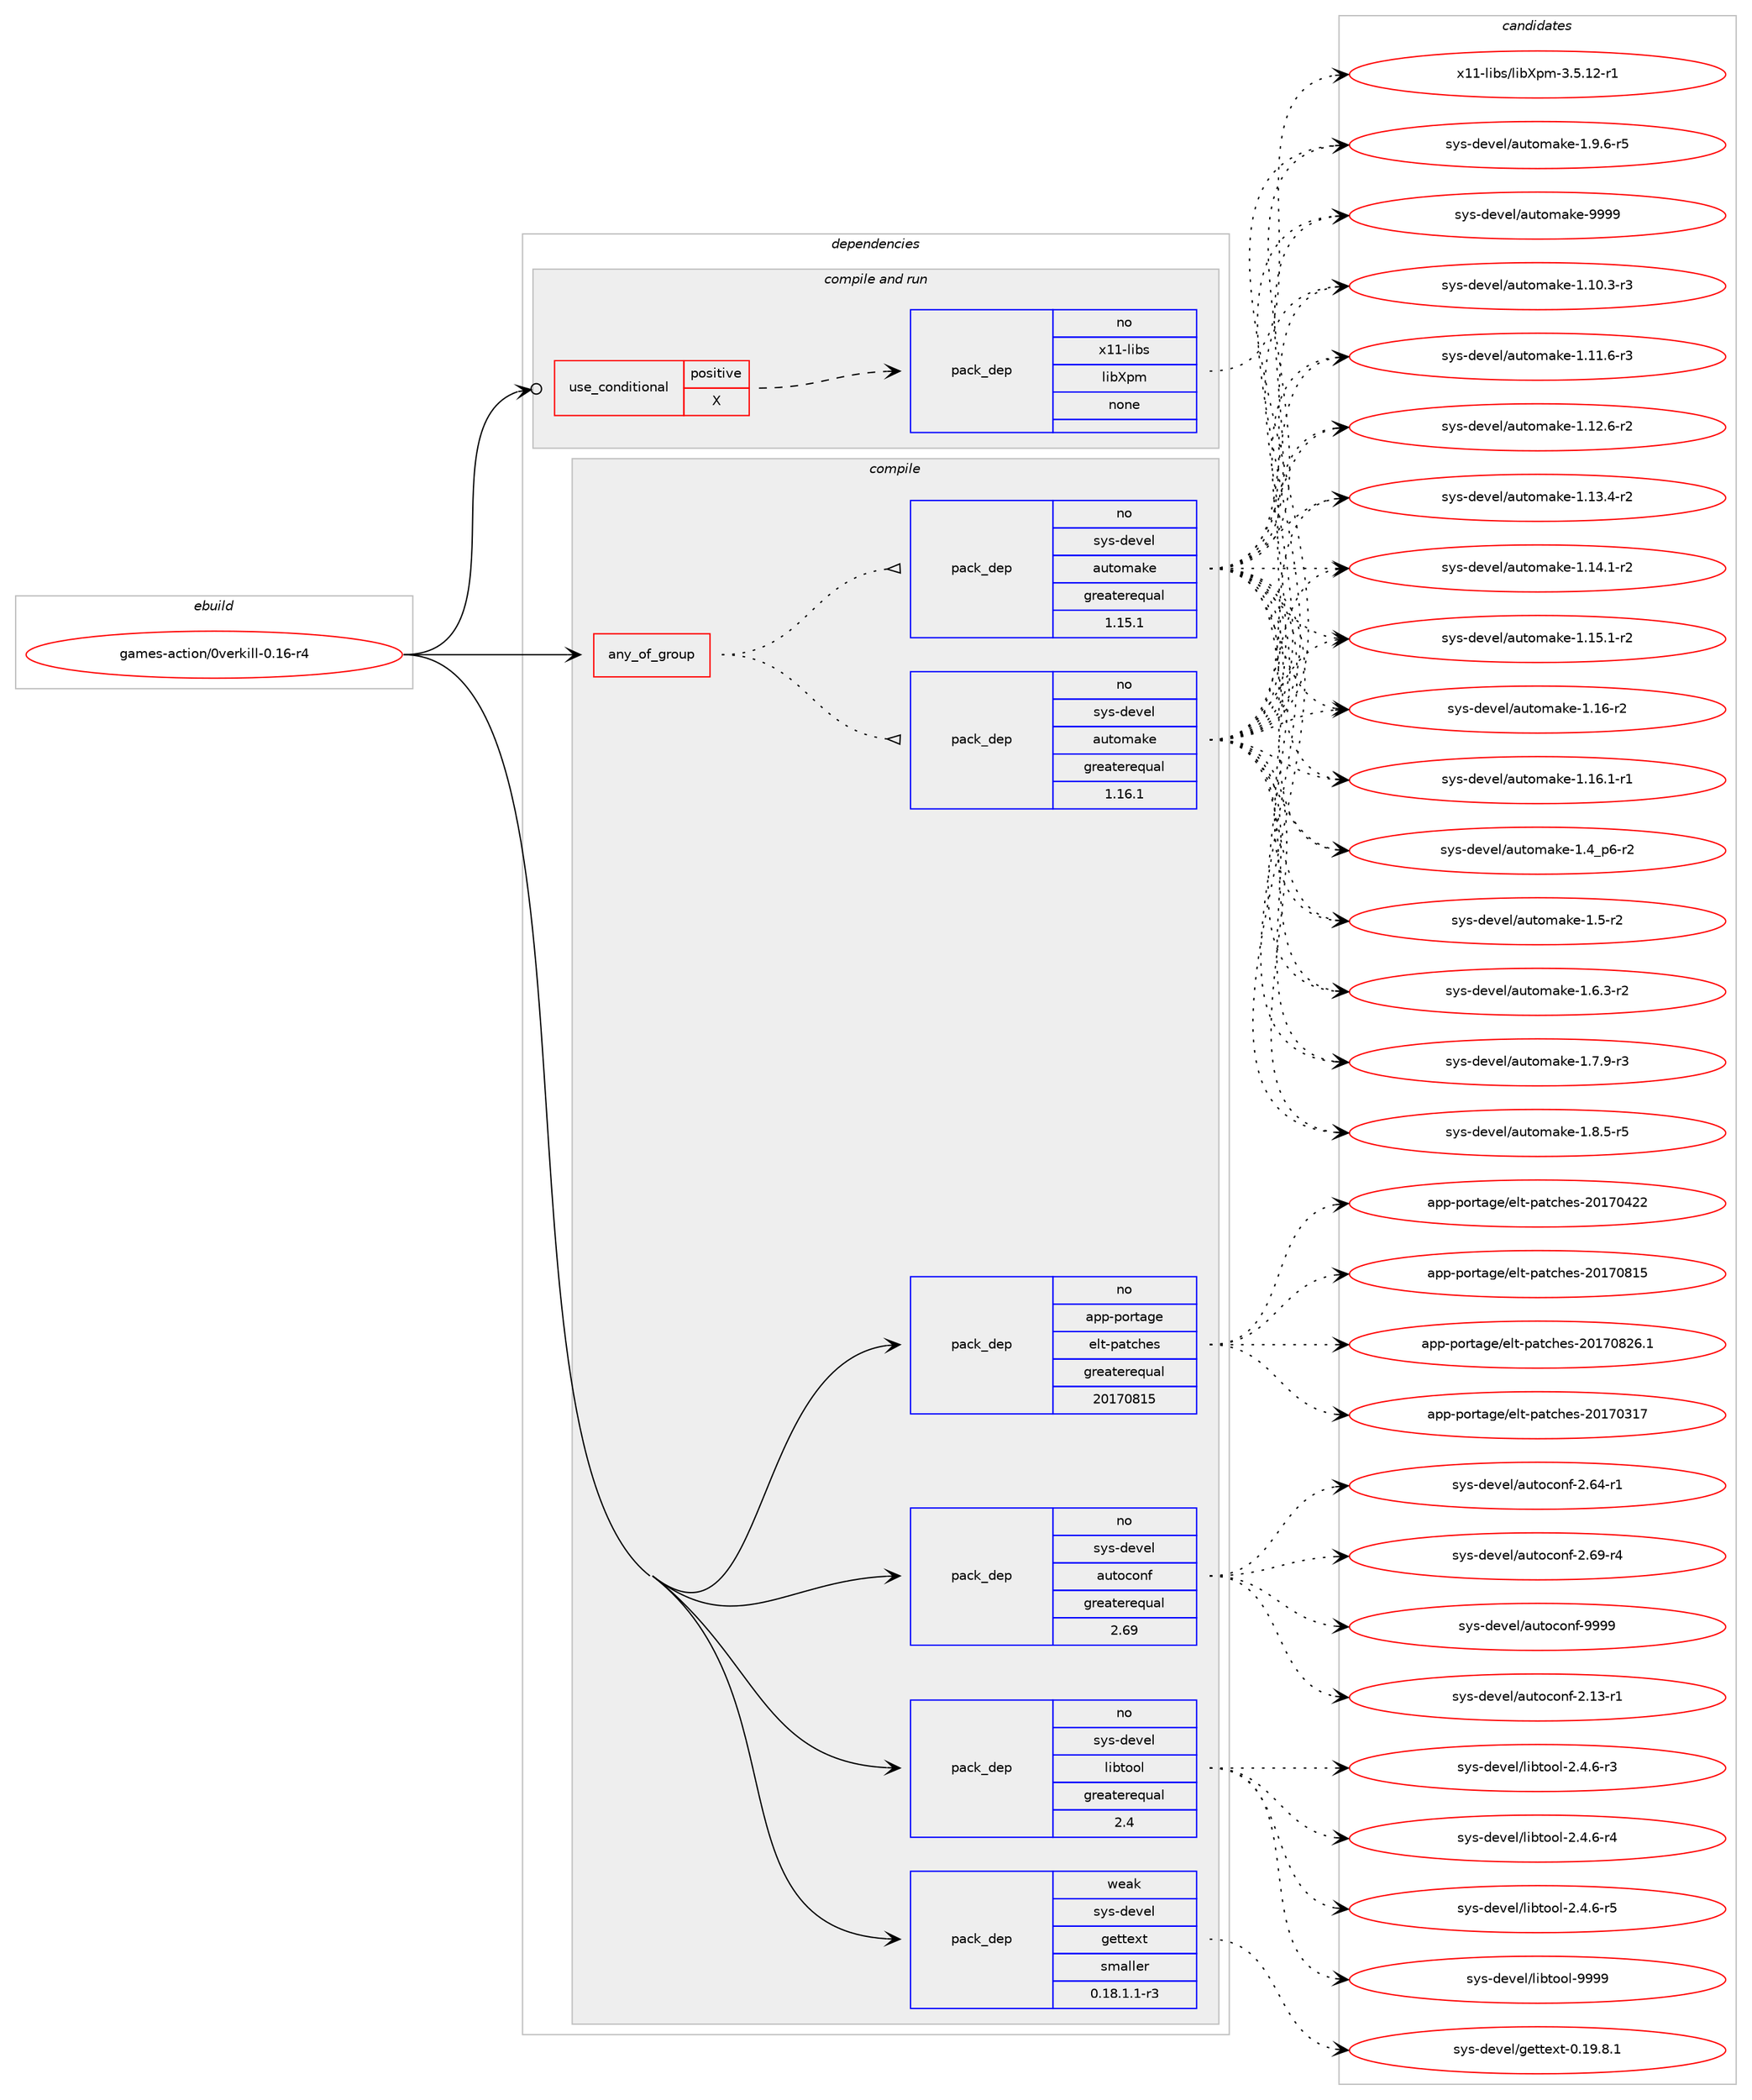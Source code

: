 digraph prolog {

# *************
# Graph options
# *************

newrank=true;
concentrate=true;
compound=true;
graph [rankdir=LR,fontname=Helvetica,fontsize=10,ranksep=1.5];#, ranksep=2.5, nodesep=0.2];
edge  [arrowhead=vee];
node  [fontname=Helvetica,fontsize=10];

# **********
# The ebuild
# **********

subgraph cluster_leftcol {
color=gray;
rank=same;
label=<<i>ebuild</i>>;
id [label="games-action/0verkill-0.16-r4", color=red, width=4, href="../games-action/0verkill-0.16-r4.svg"];
}

# ****************
# The dependencies
# ****************

subgraph cluster_midcol {
color=gray;
label=<<i>dependencies</i>>;
subgraph cluster_compile {
fillcolor="#eeeeee";
style=filled;
label=<<i>compile</i>>;
subgraph any56 {
dependency1407 [label=<<TABLE BORDER="0" CELLBORDER="1" CELLSPACING="0" CELLPADDING="4"><TR><TD CELLPADDING="10">any_of_group</TD></TR></TABLE>>, shape=none, color=red];subgraph pack1202 {
dependency1408 [label=<<TABLE BORDER="0" CELLBORDER="1" CELLSPACING="0" CELLPADDING="4" WIDTH="220"><TR><TD ROWSPAN="6" CELLPADDING="30">pack_dep</TD></TR><TR><TD WIDTH="110">no</TD></TR><TR><TD>sys-devel</TD></TR><TR><TD>automake</TD></TR><TR><TD>greaterequal</TD></TR><TR><TD>1.16.1</TD></TR></TABLE>>, shape=none, color=blue];
}
dependency1407:e -> dependency1408:w [weight=20,style="dotted",arrowhead="oinv"];
subgraph pack1203 {
dependency1409 [label=<<TABLE BORDER="0" CELLBORDER="1" CELLSPACING="0" CELLPADDING="4" WIDTH="220"><TR><TD ROWSPAN="6" CELLPADDING="30">pack_dep</TD></TR><TR><TD WIDTH="110">no</TD></TR><TR><TD>sys-devel</TD></TR><TR><TD>automake</TD></TR><TR><TD>greaterequal</TD></TR><TR><TD>1.15.1</TD></TR></TABLE>>, shape=none, color=blue];
}
dependency1407:e -> dependency1409:w [weight=20,style="dotted",arrowhead="oinv"];
}
id:e -> dependency1407:w [weight=20,style="solid",arrowhead="vee"];
subgraph pack1204 {
dependency1410 [label=<<TABLE BORDER="0" CELLBORDER="1" CELLSPACING="0" CELLPADDING="4" WIDTH="220"><TR><TD ROWSPAN="6" CELLPADDING="30">pack_dep</TD></TR><TR><TD WIDTH="110">no</TD></TR><TR><TD>app-portage</TD></TR><TR><TD>elt-patches</TD></TR><TR><TD>greaterequal</TD></TR><TR><TD>20170815</TD></TR></TABLE>>, shape=none, color=blue];
}
id:e -> dependency1410:w [weight=20,style="solid",arrowhead="vee"];
subgraph pack1205 {
dependency1411 [label=<<TABLE BORDER="0" CELLBORDER="1" CELLSPACING="0" CELLPADDING="4" WIDTH="220"><TR><TD ROWSPAN="6" CELLPADDING="30">pack_dep</TD></TR><TR><TD WIDTH="110">no</TD></TR><TR><TD>sys-devel</TD></TR><TR><TD>autoconf</TD></TR><TR><TD>greaterequal</TD></TR><TR><TD>2.69</TD></TR></TABLE>>, shape=none, color=blue];
}
id:e -> dependency1411:w [weight=20,style="solid",arrowhead="vee"];
subgraph pack1206 {
dependency1412 [label=<<TABLE BORDER="0" CELLBORDER="1" CELLSPACING="0" CELLPADDING="4" WIDTH="220"><TR><TD ROWSPAN="6" CELLPADDING="30">pack_dep</TD></TR><TR><TD WIDTH="110">no</TD></TR><TR><TD>sys-devel</TD></TR><TR><TD>libtool</TD></TR><TR><TD>greaterequal</TD></TR><TR><TD>2.4</TD></TR></TABLE>>, shape=none, color=blue];
}
id:e -> dependency1412:w [weight=20,style="solid",arrowhead="vee"];
subgraph pack1207 {
dependency1413 [label=<<TABLE BORDER="0" CELLBORDER="1" CELLSPACING="0" CELLPADDING="4" WIDTH="220"><TR><TD ROWSPAN="6" CELLPADDING="30">pack_dep</TD></TR><TR><TD WIDTH="110">weak</TD></TR><TR><TD>sys-devel</TD></TR><TR><TD>gettext</TD></TR><TR><TD>smaller</TD></TR><TR><TD>0.18.1.1-r3</TD></TR></TABLE>>, shape=none, color=blue];
}
id:e -> dependency1413:w [weight=20,style="solid",arrowhead="vee"];
}
subgraph cluster_compileandrun {
fillcolor="#eeeeee";
style=filled;
label=<<i>compile and run</i>>;
subgraph cond148 {
dependency1414 [label=<<TABLE BORDER="0" CELLBORDER="1" CELLSPACING="0" CELLPADDING="4"><TR><TD ROWSPAN="3" CELLPADDING="10">use_conditional</TD></TR><TR><TD>positive</TD></TR><TR><TD>X</TD></TR></TABLE>>, shape=none, color=red];
subgraph pack1208 {
dependency1415 [label=<<TABLE BORDER="0" CELLBORDER="1" CELLSPACING="0" CELLPADDING="4" WIDTH="220"><TR><TD ROWSPAN="6" CELLPADDING="30">pack_dep</TD></TR><TR><TD WIDTH="110">no</TD></TR><TR><TD>x11-libs</TD></TR><TR><TD>libXpm</TD></TR><TR><TD>none</TD></TR><TR><TD></TD></TR></TABLE>>, shape=none, color=blue];
}
dependency1414:e -> dependency1415:w [weight=20,style="dashed",arrowhead="vee"];
}
id:e -> dependency1414:w [weight=20,style="solid",arrowhead="odotvee"];
}
subgraph cluster_run {
fillcolor="#eeeeee";
style=filled;
label=<<i>run</i>>;
}
}

# **************
# The candidates
# **************

subgraph cluster_choices {
rank=same;
color=gray;
label=<<i>candidates</i>>;

subgraph choice1202 {
color=black;
nodesep=1;
choice11512111545100101118101108479711711611110997107101454946494846514511451 [label="sys-devel/automake-1.10.3-r3", color=red, width=4,href="../sys-devel/automake-1.10.3-r3.svg"];
choice11512111545100101118101108479711711611110997107101454946494946544511451 [label="sys-devel/automake-1.11.6-r3", color=red, width=4,href="../sys-devel/automake-1.11.6-r3.svg"];
choice11512111545100101118101108479711711611110997107101454946495046544511450 [label="sys-devel/automake-1.12.6-r2", color=red, width=4,href="../sys-devel/automake-1.12.6-r2.svg"];
choice11512111545100101118101108479711711611110997107101454946495146524511450 [label="sys-devel/automake-1.13.4-r2", color=red, width=4,href="../sys-devel/automake-1.13.4-r2.svg"];
choice11512111545100101118101108479711711611110997107101454946495246494511450 [label="sys-devel/automake-1.14.1-r2", color=red, width=4,href="../sys-devel/automake-1.14.1-r2.svg"];
choice11512111545100101118101108479711711611110997107101454946495346494511450 [label="sys-devel/automake-1.15.1-r2", color=red, width=4,href="../sys-devel/automake-1.15.1-r2.svg"];
choice1151211154510010111810110847971171161111099710710145494649544511450 [label="sys-devel/automake-1.16-r2", color=red, width=4,href="../sys-devel/automake-1.16-r2.svg"];
choice11512111545100101118101108479711711611110997107101454946495446494511449 [label="sys-devel/automake-1.16.1-r1", color=red, width=4,href="../sys-devel/automake-1.16.1-r1.svg"];
choice115121115451001011181011084797117116111109971071014549465295112544511450 [label="sys-devel/automake-1.4_p6-r2", color=red, width=4,href="../sys-devel/automake-1.4_p6-r2.svg"];
choice11512111545100101118101108479711711611110997107101454946534511450 [label="sys-devel/automake-1.5-r2", color=red, width=4,href="../sys-devel/automake-1.5-r2.svg"];
choice115121115451001011181011084797117116111109971071014549465446514511450 [label="sys-devel/automake-1.6.3-r2", color=red, width=4,href="../sys-devel/automake-1.6.3-r2.svg"];
choice115121115451001011181011084797117116111109971071014549465546574511451 [label="sys-devel/automake-1.7.9-r3", color=red, width=4,href="../sys-devel/automake-1.7.9-r3.svg"];
choice115121115451001011181011084797117116111109971071014549465646534511453 [label="sys-devel/automake-1.8.5-r5", color=red, width=4,href="../sys-devel/automake-1.8.5-r5.svg"];
choice115121115451001011181011084797117116111109971071014549465746544511453 [label="sys-devel/automake-1.9.6-r5", color=red, width=4,href="../sys-devel/automake-1.9.6-r5.svg"];
choice115121115451001011181011084797117116111109971071014557575757 [label="sys-devel/automake-9999", color=red, width=4,href="../sys-devel/automake-9999.svg"];
dependency1408:e -> choice11512111545100101118101108479711711611110997107101454946494846514511451:w [style=dotted,weight="100"];
dependency1408:e -> choice11512111545100101118101108479711711611110997107101454946494946544511451:w [style=dotted,weight="100"];
dependency1408:e -> choice11512111545100101118101108479711711611110997107101454946495046544511450:w [style=dotted,weight="100"];
dependency1408:e -> choice11512111545100101118101108479711711611110997107101454946495146524511450:w [style=dotted,weight="100"];
dependency1408:e -> choice11512111545100101118101108479711711611110997107101454946495246494511450:w [style=dotted,weight="100"];
dependency1408:e -> choice11512111545100101118101108479711711611110997107101454946495346494511450:w [style=dotted,weight="100"];
dependency1408:e -> choice1151211154510010111810110847971171161111099710710145494649544511450:w [style=dotted,weight="100"];
dependency1408:e -> choice11512111545100101118101108479711711611110997107101454946495446494511449:w [style=dotted,weight="100"];
dependency1408:e -> choice115121115451001011181011084797117116111109971071014549465295112544511450:w [style=dotted,weight="100"];
dependency1408:e -> choice11512111545100101118101108479711711611110997107101454946534511450:w [style=dotted,weight="100"];
dependency1408:e -> choice115121115451001011181011084797117116111109971071014549465446514511450:w [style=dotted,weight="100"];
dependency1408:e -> choice115121115451001011181011084797117116111109971071014549465546574511451:w [style=dotted,weight="100"];
dependency1408:e -> choice115121115451001011181011084797117116111109971071014549465646534511453:w [style=dotted,weight="100"];
dependency1408:e -> choice115121115451001011181011084797117116111109971071014549465746544511453:w [style=dotted,weight="100"];
dependency1408:e -> choice115121115451001011181011084797117116111109971071014557575757:w [style=dotted,weight="100"];
}
subgraph choice1203 {
color=black;
nodesep=1;
choice11512111545100101118101108479711711611110997107101454946494846514511451 [label="sys-devel/automake-1.10.3-r3", color=red, width=4,href="../sys-devel/automake-1.10.3-r3.svg"];
choice11512111545100101118101108479711711611110997107101454946494946544511451 [label="sys-devel/automake-1.11.6-r3", color=red, width=4,href="../sys-devel/automake-1.11.6-r3.svg"];
choice11512111545100101118101108479711711611110997107101454946495046544511450 [label="sys-devel/automake-1.12.6-r2", color=red, width=4,href="../sys-devel/automake-1.12.6-r2.svg"];
choice11512111545100101118101108479711711611110997107101454946495146524511450 [label="sys-devel/automake-1.13.4-r2", color=red, width=4,href="../sys-devel/automake-1.13.4-r2.svg"];
choice11512111545100101118101108479711711611110997107101454946495246494511450 [label="sys-devel/automake-1.14.1-r2", color=red, width=4,href="../sys-devel/automake-1.14.1-r2.svg"];
choice11512111545100101118101108479711711611110997107101454946495346494511450 [label="sys-devel/automake-1.15.1-r2", color=red, width=4,href="../sys-devel/automake-1.15.1-r2.svg"];
choice1151211154510010111810110847971171161111099710710145494649544511450 [label="sys-devel/automake-1.16-r2", color=red, width=4,href="../sys-devel/automake-1.16-r2.svg"];
choice11512111545100101118101108479711711611110997107101454946495446494511449 [label="sys-devel/automake-1.16.1-r1", color=red, width=4,href="../sys-devel/automake-1.16.1-r1.svg"];
choice115121115451001011181011084797117116111109971071014549465295112544511450 [label="sys-devel/automake-1.4_p6-r2", color=red, width=4,href="../sys-devel/automake-1.4_p6-r2.svg"];
choice11512111545100101118101108479711711611110997107101454946534511450 [label="sys-devel/automake-1.5-r2", color=red, width=4,href="../sys-devel/automake-1.5-r2.svg"];
choice115121115451001011181011084797117116111109971071014549465446514511450 [label="sys-devel/automake-1.6.3-r2", color=red, width=4,href="../sys-devel/automake-1.6.3-r2.svg"];
choice115121115451001011181011084797117116111109971071014549465546574511451 [label="sys-devel/automake-1.7.9-r3", color=red, width=4,href="../sys-devel/automake-1.7.9-r3.svg"];
choice115121115451001011181011084797117116111109971071014549465646534511453 [label="sys-devel/automake-1.8.5-r5", color=red, width=4,href="../sys-devel/automake-1.8.5-r5.svg"];
choice115121115451001011181011084797117116111109971071014549465746544511453 [label="sys-devel/automake-1.9.6-r5", color=red, width=4,href="../sys-devel/automake-1.9.6-r5.svg"];
choice115121115451001011181011084797117116111109971071014557575757 [label="sys-devel/automake-9999", color=red, width=4,href="../sys-devel/automake-9999.svg"];
dependency1409:e -> choice11512111545100101118101108479711711611110997107101454946494846514511451:w [style=dotted,weight="100"];
dependency1409:e -> choice11512111545100101118101108479711711611110997107101454946494946544511451:w [style=dotted,weight="100"];
dependency1409:e -> choice11512111545100101118101108479711711611110997107101454946495046544511450:w [style=dotted,weight="100"];
dependency1409:e -> choice11512111545100101118101108479711711611110997107101454946495146524511450:w [style=dotted,weight="100"];
dependency1409:e -> choice11512111545100101118101108479711711611110997107101454946495246494511450:w [style=dotted,weight="100"];
dependency1409:e -> choice11512111545100101118101108479711711611110997107101454946495346494511450:w [style=dotted,weight="100"];
dependency1409:e -> choice1151211154510010111810110847971171161111099710710145494649544511450:w [style=dotted,weight="100"];
dependency1409:e -> choice11512111545100101118101108479711711611110997107101454946495446494511449:w [style=dotted,weight="100"];
dependency1409:e -> choice115121115451001011181011084797117116111109971071014549465295112544511450:w [style=dotted,weight="100"];
dependency1409:e -> choice11512111545100101118101108479711711611110997107101454946534511450:w [style=dotted,weight="100"];
dependency1409:e -> choice115121115451001011181011084797117116111109971071014549465446514511450:w [style=dotted,weight="100"];
dependency1409:e -> choice115121115451001011181011084797117116111109971071014549465546574511451:w [style=dotted,weight="100"];
dependency1409:e -> choice115121115451001011181011084797117116111109971071014549465646534511453:w [style=dotted,weight="100"];
dependency1409:e -> choice115121115451001011181011084797117116111109971071014549465746544511453:w [style=dotted,weight="100"];
dependency1409:e -> choice115121115451001011181011084797117116111109971071014557575757:w [style=dotted,weight="100"];
}
subgraph choice1204 {
color=black;
nodesep=1;
choice97112112451121111141169710310147101108116451129711699104101115455048495548514955 [label="app-portage/elt-patches-20170317", color=red, width=4,href="../app-portage/elt-patches-20170317.svg"];
choice97112112451121111141169710310147101108116451129711699104101115455048495548525050 [label="app-portage/elt-patches-20170422", color=red, width=4,href="../app-portage/elt-patches-20170422.svg"];
choice97112112451121111141169710310147101108116451129711699104101115455048495548564953 [label="app-portage/elt-patches-20170815", color=red, width=4,href="../app-portage/elt-patches-20170815.svg"];
choice971121124511211111411697103101471011081164511297116991041011154550484955485650544649 [label="app-portage/elt-patches-20170826.1", color=red, width=4,href="../app-portage/elt-patches-20170826.1.svg"];
dependency1410:e -> choice97112112451121111141169710310147101108116451129711699104101115455048495548514955:w [style=dotted,weight="100"];
dependency1410:e -> choice97112112451121111141169710310147101108116451129711699104101115455048495548525050:w [style=dotted,weight="100"];
dependency1410:e -> choice97112112451121111141169710310147101108116451129711699104101115455048495548564953:w [style=dotted,weight="100"];
dependency1410:e -> choice971121124511211111411697103101471011081164511297116991041011154550484955485650544649:w [style=dotted,weight="100"];
}
subgraph choice1205 {
color=black;
nodesep=1;
choice1151211154510010111810110847971171161119911111010245504649514511449 [label="sys-devel/autoconf-2.13-r1", color=red, width=4,href="../sys-devel/autoconf-2.13-r1.svg"];
choice1151211154510010111810110847971171161119911111010245504654524511449 [label="sys-devel/autoconf-2.64-r1", color=red, width=4,href="../sys-devel/autoconf-2.64-r1.svg"];
choice1151211154510010111810110847971171161119911111010245504654574511452 [label="sys-devel/autoconf-2.69-r4", color=red, width=4,href="../sys-devel/autoconf-2.69-r4.svg"];
choice115121115451001011181011084797117116111991111101024557575757 [label="sys-devel/autoconf-9999", color=red, width=4,href="../sys-devel/autoconf-9999.svg"];
dependency1411:e -> choice1151211154510010111810110847971171161119911111010245504649514511449:w [style=dotted,weight="100"];
dependency1411:e -> choice1151211154510010111810110847971171161119911111010245504654524511449:w [style=dotted,weight="100"];
dependency1411:e -> choice1151211154510010111810110847971171161119911111010245504654574511452:w [style=dotted,weight="100"];
dependency1411:e -> choice115121115451001011181011084797117116111991111101024557575757:w [style=dotted,weight="100"];
}
subgraph choice1206 {
color=black;
nodesep=1;
choice1151211154510010111810110847108105981161111111084550465246544511451 [label="sys-devel/libtool-2.4.6-r3", color=red, width=4,href="../sys-devel/libtool-2.4.6-r3.svg"];
choice1151211154510010111810110847108105981161111111084550465246544511452 [label="sys-devel/libtool-2.4.6-r4", color=red, width=4,href="../sys-devel/libtool-2.4.6-r4.svg"];
choice1151211154510010111810110847108105981161111111084550465246544511453 [label="sys-devel/libtool-2.4.6-r5", color=red, width=4,href="../sys-devel/libtool-2.4.6-r5.svg"];
choice1151211154510010111810110847108105981161111111084557575757 [label="sys-devel/libtool-9999", color=red, width=4,href="../sys-devel/libtool-9999.svg"];
dependency1412:e -> choice1151211154510010111810110847108105981161111111084550465246544511451:w [style=dotted,weight="100"];
dependency1412:e -> choice1151211154510010111810110847108105981161111111084550465246544511452:w [style=dotted,weight="100"];
dependency1412:e -> choice1151211154510010111810110847108105981161111111084550465246544511453:w [style=dotted,weight="100"];
dependency1412:e -> choice1151211154510010111810110847108105981161111111084557575757:w [style=dotted,weight="100"];
}
subgraph choice1207 {
color=black;
nodesep=1;
choice1151211154510010111810110847103101116116101120116454846495746564649 [label="sys-devel/gettext-0.19.8.1", color=red, width=4,href="../sys-devel/gettext-0.19.8.1.svg"];
dependency1413:e -> choice1151211154510010111810110847103101116116101120116454846495746564649:w [style=dotted,weight="100"];
}
subgraph choice1208 {
color=black;
nodesep=1;
choice12049494510810598115471081059888112109455146534649504511449 [label="x11-libs/libXpm-3.5.12-r1", color=red, width=4,href="../x11-libs/libXpm-3.5.12-r1.svg"];
dependency1415:e -> choice12049494510810598115471081059888112109455146534649504511449:w [style=dotted,weight="100"];
}
}

}
